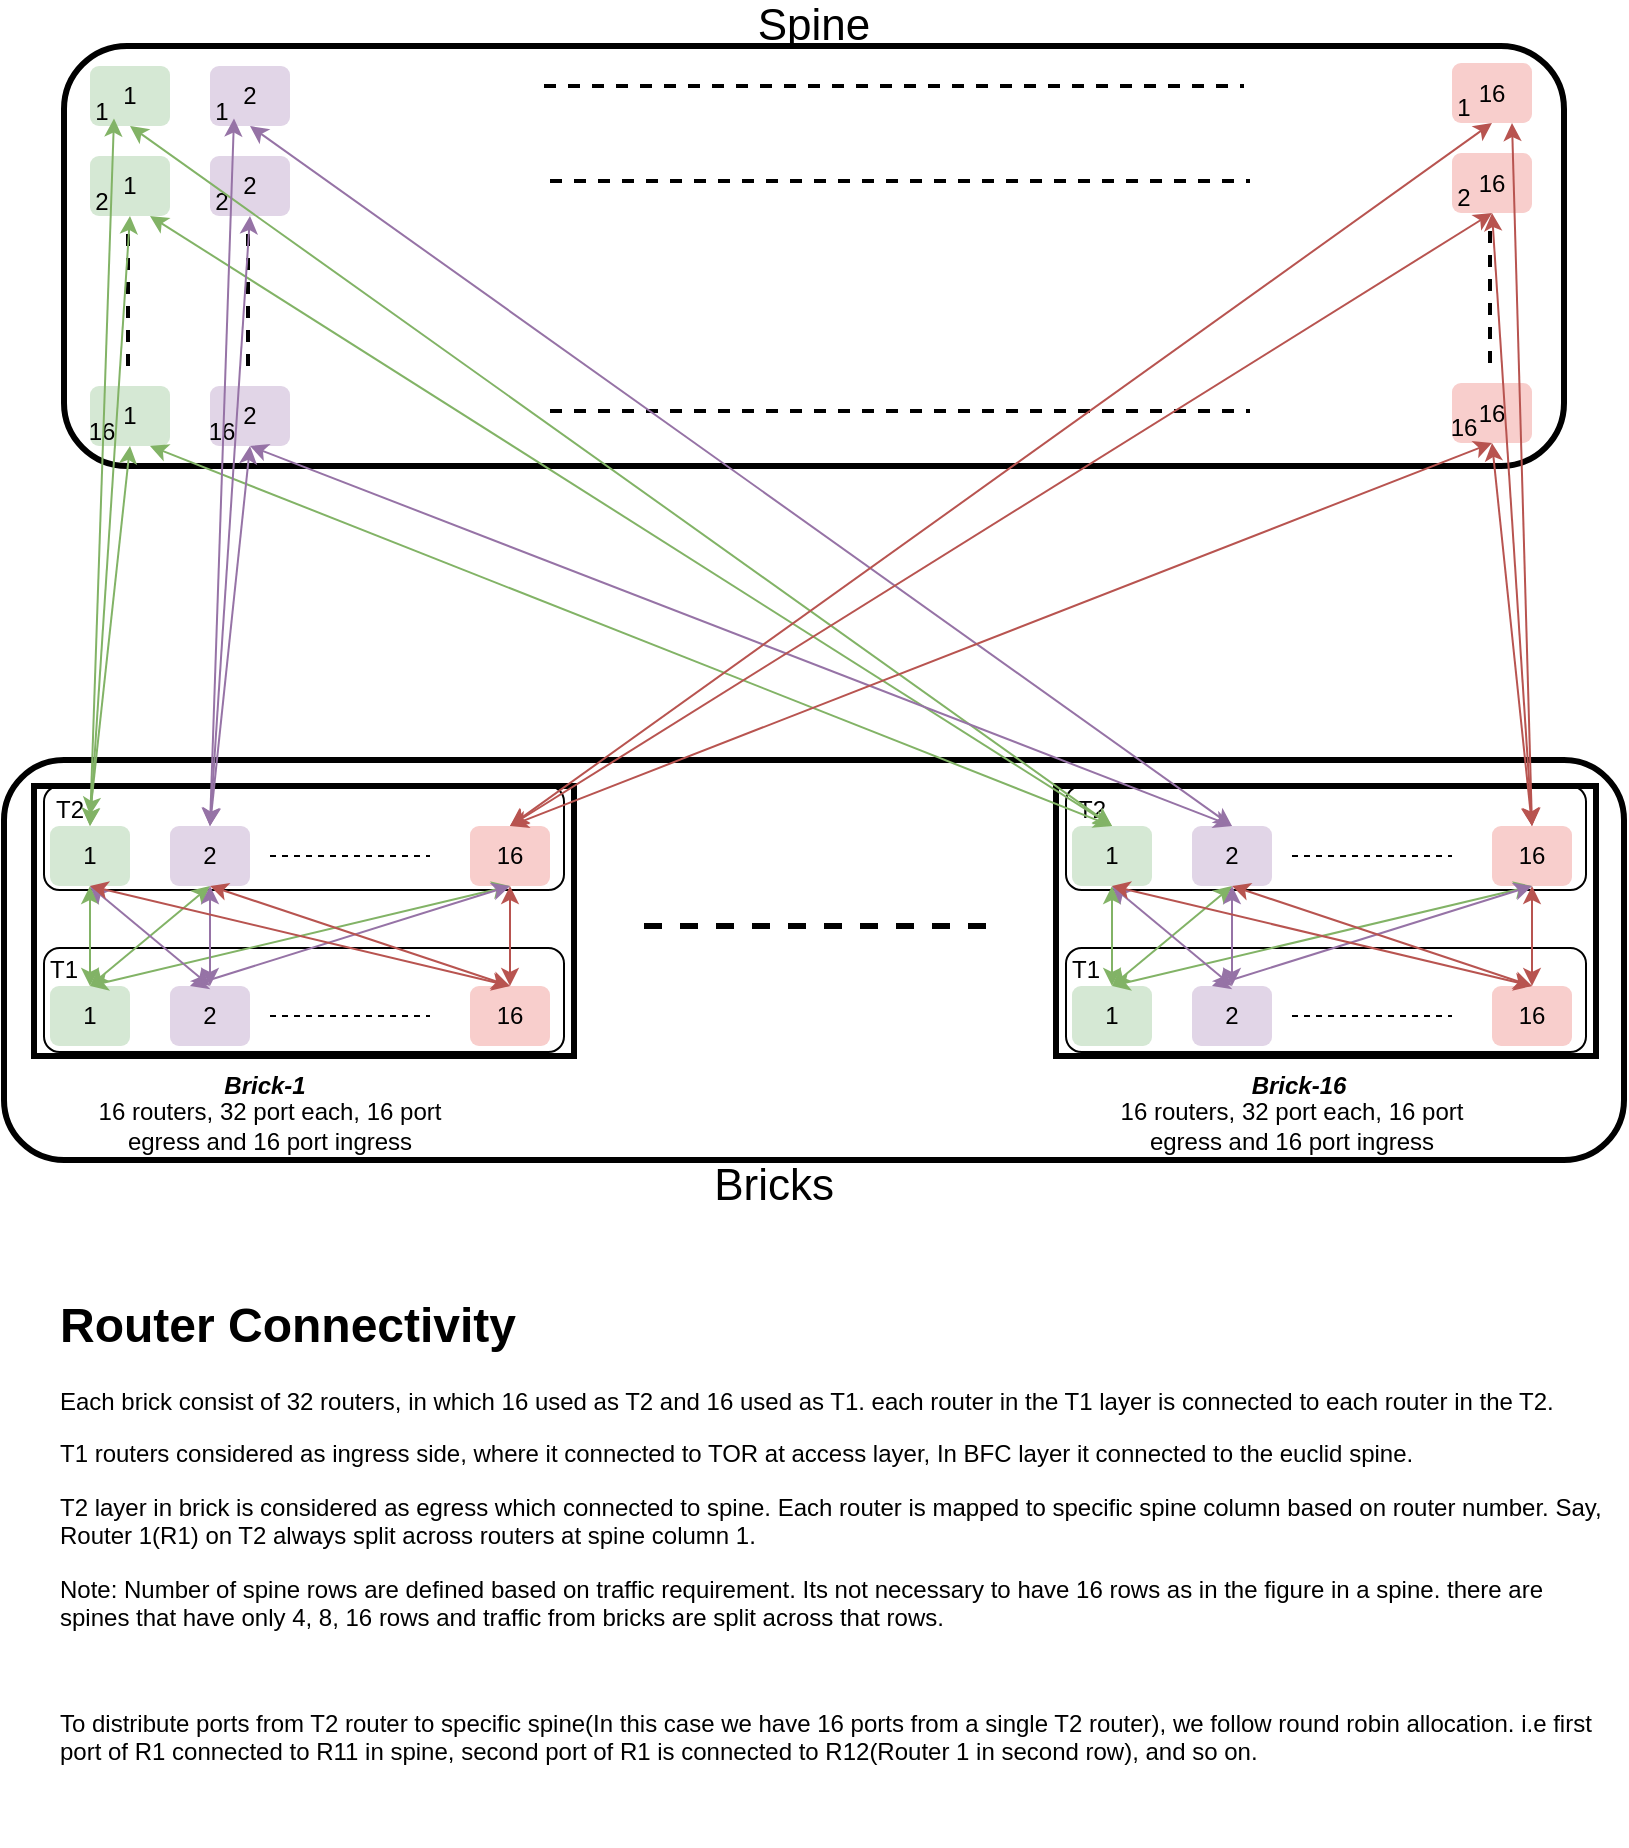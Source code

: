 <mxfile version="10.9.4" type="github"><diagram id="P7iSwA2dzzGxm8GqTdgv" name="Page-1"><mxGraphModel dx="1504" dy="995" grid="1" gridSize="10" guides="1" tooltips="1" connect="1" arrows="1" fold="1" page="1" pageScale="1" pageWidth="850" pageHeight="1100" math="0" shadow="0"><root><mxCell id="0"/><mxCell id="1" parent="0"/><mxCell id="_VhocyHLkFrIzSJGbspO-88" value="" style="rounded=1;whiteSpace=wrap;html=1;strokeColor=#000000;strokeWidth=3;" vertex="1" parent="1"><mxGeometry x="50" y="80" width="750" height="210" as="geometry"/></mxCell><mxCell id="SKOkv94eFpqHnuDHOWOV-81" value="" style="group" parent="1" vertex="1" connectable="0"><mxGeometry x="35" y="450" width="795" height="187" as="geometry"/></mxCell><mxCell id="SKOkv94eFpqHnuDHOWOV-73" value="" style="rounded=1;whiteSpace=wrap;html=1;strokeColor=#000000;strokeWidth=3;" parent="SKOkv94eFpqHnuDHOWOV-81" vertex="1"><mxGeometry x="-15" y="-13" width="810" height="200" as="geometry"/></mxCell><mxCell id="SKOkv94eFpqHnuDHOWOV-80" value="" style="rounded=1;whiteSpace=wrap;html=1;strokeColor=#000000;strokeWidth=1;align=left;" parent="SKOkv94eFpqHnuDHOWOV-81" vertex="1"><mxGeometry x="5" width="260" height="52" as="geometry"/></mxCell><mxCell id="SKOkv94eFpqHnuDHOWOV-79" value="" style="rounded=1;whiteSpace=wrap;html=1;strokeColor=#000000;strokeWidth=1;align=left;" parent="SKOkv94eFpqHnuDHOWOV-81" vertex="1"><mxGeometry x="5" y="81" width="260" height="52" as="geometry"/></mxCell><mxCell id="SKOkv94eFpqHnuDHOWOV-22" value="" style="group;strokeWidth=3;strokeColor=#000000;" parent="SKOkv94eFpqHnuDHOWOV-81" vertex="1" connectable="0"><mxGeometry width="270" height="135" as="geometry"/></mxCell><mxCell id="SKOkv94eFpqHnuDHOWOV-23" value="&lt;b&gt;&lt;i&gt;Brick-1&lt;/i&gt;&lt;/b&gt;" style="text;html=1;strokeColor=none;fillColor=none;align=center;verticalAlign=middle;whiteSpace=wrap;rounded=0;" parent="SKOkv94eFpqHnuDHOWOV-81" vertex="1"><mxGeometry x="93" y="140" width="45" height="20" as="geometry"/></mxCell><mxCell id="SKOkv94eFpqHnuDHOWOV-24" value="16 routers, 32 port each, 16 port egress and 16 port ingress" style="text;html=1;strokeColor=none;fillColor=none;align=center;verticalAlign=middle;whiteSpace=wrap;rounded=0;" parent="SKOkv94eFpqHnuDHOWOV-81" vertex="1"><mxGeometry x="28" y="160" width="180" height="20" as="geometry"/></mxCell><mxCell id="SKOkv94eFpqHnuDHOWOV-1" value="1" style="rounded=1;whiteSpace=wrap;html=1;fillColor=#d5e8d4;strokeColor=none;" parent="SKOkv94eFpqHnuDHOWOV-81" vertex="1"><mxGeometry x="8" y="20" width="40" height="30" as="geometry"/></mxCell><mxCell id="SKOkv94eFpqHnuDHOWOV-2" value="2" style="rounded=1;whiteSpace=wrap;html=1;fillColor=#e1d5e7;strokeColor=none;" parent="SKOkv94eFpqHnuDHOWOV-81" vertex="1"><mxGeometry x="68" y="20" width="40" height="30" as="geometry"/></mxCell><mxCell id="SKOkv94eFpqHnuDHOWOV-3" value="" style="endArrow=none;dashed=1;html=1;" parent="SKOkv94eFpqHnuDHOWOV-81" edge="1"><mxGeometry width="50" height="50" relative="1" as="geometry"><mxPoint x="118" y="35" as="sourcePoint"/><mxPoint x="198" y="35" as="targetPoint"/></mxGeometry></mxCell><mxCell id="SKOkv94eFpqHnuDHOWOV-4" value="16" style="rounded=1;whiteSpace=wrap;html=1;fillColor=#f8cecc;strokeColor=none;" parent="SKOkv94eFpqHnuDHOWOV-81" vertex="1"><mxGeometry x="218" y="20" width="40" height="30" as="geometry"/></mxCell><mxCell id="SKOkv94eFpqHnuDHOWOV-6" value="1" style="rounded=1;whiteSpace=wrap;html=1;fillColor=#d5e8d4;strokeColor=none;" parent="SKOkv94eFpqHnuDHOWOV-81" vertex="1"><mxGeometry x="8" y="100" width="40" height="30" as="geometry"/></mxCell><mxCell id="SKOkv94eFpqHnuDHOWOV-7" value="2" style="rounded=1;whiteSpace=wrap;html=1;fillColor=#e1d5e7;strokeColor=none;" parent="SKOkv94eFpqHnuDHOWOV-81" vertex="1"><mxGeometry x="68" y="100" width="40" height="30" as="geometry"/></mxCell><mxCell id="SKOkv94eFpqHnuDHOWOV-8" value="" style="endArrow=none;dashed=1;html=1;" parent="SKOkv94eFpqHnuDHOWOV-81" edge="1"><mxGeometry width="50" height="50" relative="1" as="geometry"><mxPoint x="118" y="115" as="sourcePoint"/><mxPoint x="198" y="115" as="targetPoint"/></mxGeometry></mxCell><mxCell id="SKOkv94eFpqHnuDHOWOV-9" value="16" style="rounded=1;whiteSpace=wrap;html=1;fillColor=#f8cecc;strokeColor=none;" parent="SKOkv94eFpqHnuDHOWOV-81" vertex="1"><mxGeometry x="218" y="100" width="40" height="30" as="geometry"/></mxCell><mxCell id="SKOkv94eFpqHnuDHOWOV-10" value="" style="endArrow=classic;startArrow=classic;html=1;exitX=0.5;exitY=0;exitDx=0;exitDy=0;entryX=0.5;entryY=1;entryDx=0;entryDy=0;fillColor=#d5e8d4;strokeColor=#82b366;" parent="SKOkv94eFpqHnuDHOWOV-81" source="SKOkv94eFpqHnuDHOWOV-6" target="SKOkv94eFpqHnuDHOWOV-1" edge="1"><mxGeometry width="50" height="50" relative="1" as="geometry"><mxPoint x="18" y="100" as="sourcePoint"/><mxPoint x="68" y="50" as="targetPoint"/></mxGeometry></mxCell><mxCell id="SKOkv94eFpqHnuDHOWOV-11" value="" style="endArrow=classic;startArrow=classic;html=1;exitX=0.5;exitY=0;exitDx=0;exitDy=0;entryX=0.5;entryY=1;entryDx=0;entryDy=0;fillColor=#d5e8d4;strokeColor=#82b366;" parent="SKOkv94eFpqHnuDHOWOV-81" source="SKOkv94eFpqHnuDHOWOV-6" target="SKOkv94eFpqHnuDHOWOV-2" edge="1"><mxGeometry width="50" height="50" relative="1" as="geometry"><mxPoint x="8" y="200" as="sourcePoint"/><mxPoint x="58" y="150" as="targetPoint"/></mxGeometry></mxCell><mxCell id="SKOkv94eFpqHnuDHOWOV-12" value="" style="endArrow=classic;startArrow=classic;html=1;exitX=0.5;exitY=0;exitDx=0;exitDy=0;entryX=0.5;entryY=1;entryDx=0;entryDy=0;fillColor=#d5e8d4;strokeColor=#82b366;" parent="SKOkv94eFpqHnuDHOWOV-81" source="SKOkv94eFpqHnuDHOWOV-6" target="SKOkv94eFpqHnuDHOWOV-4" edge="1"><mxGeometry width="50" height="50" relative="1" as="geometry"><mxPoint x="158" y="330" as="sourcePoint"/><mxPoint x="208" y="280" as="targetPoint"/></mxGeometry></mxCell><mxCell id="SKOkv94eFpqHnuDHOWOV-13" value="" style="endArrow=classic;startArrow=classic;html=1;exitX=0.5;exitY=0;exitDx=0;exitDy=0;fillColor=#e1d5e7;strokeColor=#9673a6;" parent="SKOkv94eFpqHnuDHOWOV-81" source="SKOkv94eFpqHnuDHOWOV-7" edge="1"><mxGeometry width="50" height="50" relative="1" as="geometry"><mxPoint x="168" y="300" as="sourcePoint"/><mxPoint x="28" y="50" as="targetPoint"/></mxGeometry></mxCell><mxCell id="SKOkv94eFpqHnuDHOWOV-16" value="" style="endArrow=classic;startArrow=classic;html=1;fillColor=#e1d5e7;strokeColor=#9673a6;entryX=0.5;entryY=1;entryDx=0;entryDy=0;" parent="SKOkv94eFpqHnuDHOWOV-81" target="SKOkv94eFpqHnuDHOWOV-2" edge="1"><mxGeometry width="50" height="50" relative="1" as="geometry"><mxPoint x="88" y="100" as="sourcePoint"/><mxPoint x="38" y="170" as="targetPoint"/></mxGeometry></mxCell><mxCell id="SKOkv94eFpqHnuDHOWOV-17" value="" style="endArrow=classic;startArrow=classic;html=1;exitX=0.5;exitY=1;exitDx=0;exitDy=0;fillColor=#e1d5e7;strokeColor=#9673a6;entryX=0.25;entryY=0;entryDx=0;entryDy=0;" parent="SKOkv94eFpqHnuDHOWOV-81" source="SKOkv94eFpqHnuDHOWOV-4" target="SKOkv94eFpqHnuDHOWOV-7" edge="1"><mxGeometry width="50" height="50" relative="1" as="geometry"><mxPoint x="108" y="120" as="sourcePoint"/><mxPoint x="48" y="70" as="targetPoint"/></mxGeometry></mxCell><mxCell id="SKOkv94eFpqHnuDHOWOV-18" value="" style="endArrow=classic;startArrow=classic;html=1;exitX=0.5;exitY=0;exitDx=0;exitDy=0;entryX=0.5;entryY=1;entryDx=0;entryDy=0;fillColor=#f8cecc;strokeColor=#b85450;" parent="SKOkv94eFpqHnuDHOWOV-81" source="SKOkv94eFpqHnuDHOWOV-9" target="SKOkv94eFpqHnuDHOWOV-1" edge="1"><mxGeometry width="50" height="50" relative="1" as="geometry"><mxPoint x="608" y="200" as="sourcePoint"/><mxPoint x="658" y="150" as="targetPoint"/></mxGeometry></mxCell><mxCell id="SKOkv94eFpqHnuDHOWOV-19" value="" style="endArrow=classic;startArrow=classic;html=1;exitX=0.5;exitY=0;exitDx=0;exitDy=0;entryX=0.5;entryY=1;entryDx=0;entryDy=0;fillColor=#f8cecc;strokeColor=#b85450;" parent="SKOkv94eFpqHnuDHOWOV-81" source="SKOkv94eFpqHnuDHOWOV-9" target="SKOkv94eFpqHnuDHOWOV-2" edge="1"><mxGeometry width="50" height="50" relative="1" as="geometry"><mxPoint x="248" y="110" as="sourcePoint"/><mxPoint x="38" y="60" as="targetPoint"/></mxGeometry></mxCell><mxCell id="SKOkv94eFpqHnuDHOWOV-20" value="" style="endArrow=classic;startArrow=classic;html=1;exitX=0.5;exitY=0;exitDx=0;exitDy=0;entryX=0.5;entryY=1;entryDx=0;entryDy=0;fillColor=#f8cecc;strokeColor=#b85450;" parent="SKOkv94eFpqHnuDHOWOV-81" source="SKOkv94eFpqHnuDHOWOV-9" target="SKOkv94eFpqHnuDHOWOV-4" edge="1"><mxGeometry width="50" height="50" relative="1" as="geometry"><mxPoint x="258" y="120" as="sourcePoint"/><mxPoint x="48" y="70" as="targetPoint"/></mxGeometry></mxCell><mxCell id="SKOkv94eFpqHnuDHOWOV-77" value="T1" style="text;html=1;strokeColor=none;fillColor=none;align=center;verticalAlign=middle;whiteSpace=wrap;rounded=0;" parent="SKOkv94eFpqHnuDHOWOV-81" vertex="1"><mxGeometry x="5" y="87" width="20" height="10" as="geometry"/></mxCell><mxCell id="SKOkv94eFpqHnuDHOWOV-78" value="T2" style="text;html=1;strokeColor=none;fillColor=none;align=center;verticalAlign=middle;whiteSpace=wrap;rounded=0;" parent="SKOkv94eFpqHnuDHOWOV-81" vertex="1"><mxGeometry x="8" y="7" width="20" height="10" as="geometry"/></mxCell><mxCell id="SKOkv94eFpqHnuDHOWOV-72" value="" style="endArrow=none;dashed=1;html=1;strokeWidth=3;" parent="1" edge="1"><mxGeometry width="50" height="50" relative="1" as="geometry"><mxPoint x="340" y="520" as="sourcePoint"/><mxPoint x="520" y="520" as="targetPoint"/></mxGeometry></mxCell><mxCell id="SKOkv94eFpqHnuDHOWOV-74" value="&lt;font style=&quot;font-size: 22px&quot;&gt;Bricks&lt;/font&gt;" style="text;html=1;strokeColor=none;fillColor=none;align=center;verticalAlign=middle;whiteSpace=wrap;rounded=0;" parent="1" vertex="1"><mxGeometry x="385" y="640" width="40" height="20" as="geometry"/></mxCell><mxCell id="SKOkv94eFpqHnuDHOWOV-82" value="" style="group" parent="1" vertex="1" connectable="0"><mxGeometry x="546" y="450" width="270" height="180" as="geometry"/></mxCell><mxCell id="SKOkv94eFpqHnuDHOWOV-83" value="" style="rounded=1;whiteSpace=wrap;html=1;strokeColor=#000000;strokeWidth=1;align=left;" parent="SKOkv94eFpqHnuDHOWOV-82" vertex="1"><mxGeometry x="5" width="260" height="52" as="geometry"/></mxCell><mxCell id="SKOkv94eFpqHnuDHOWOV-84" value="" style="rounded=1;whiteSpace=wrap;html=1;strokeColor=#000000;strokeWidth=1;align=left;" parent="SKOkv94eFpqHnuDHOWOV-82" vertex="1"><mxGeometry x="5" y="81" width="260" height="52" as="geometry"/></mxCell><mxCell id="SKOkv94eFpqHnuDHOWOV-85" value="" style="group;strokeWidth=3;strokeColor=#000000;" parent="SKOkv94eFpqHnuDHOWOV-82" vertex="1" connectable="0"><mxGeometry width="270" height="135" as="geometry"/></mxCell><mxCell id="SKOkv94eFpqHnuDHOWOV-86" value="&lt;b&gt;&lt;i&gt;Brick-16&lt;/i&gt;&lt;/b&gt;" style="text;html=1;strokeColor=none;fillColor=none;align=center;verticalAlign=middle;whiteSpace=wrap;rounded=0;" parent="SKOkv94eFpqHnuDHOWOV-82" vertex="1"><mxGeometry x="93" y="140" width="57" height="20" as="geometry"/></mxCell><mxCell id="SKOkv94eFpqHnuDHOWOV-87" value="16 routers, 32 port each, 16 port egress and 16 port ingress" style="text;html=1;strokeColor=none;fillColor=none;align=center;verticalAlign=middle;whiteSpace=wrap;rounded=0;" parent="SKOkv94eFpqHnuDHOWOV-82" vertex="1"><mxGeometry x="28" y="160" width="180" height="20" as="geometry"/></mxCell><mxCell id="SKOkv94eFpqHnuDHOWOV-88" value="1" style="rounded=1;whiteSpace=wrap;html=1;fillColor=#d5e8d4;strokeColor=none;" parent="SKOkv94eFpqHnuDHOWOV-82" vertex="1"><mxGeometry x="8" y="20" width="40" height="30" as="geometry"/></mxCell><mxCell id="SKOkv94eFpqHnuDHOWOV-89" value="2" style="rounded=1;whiteSpace=wrap;html=1;fillColor=#e1d5e7;strokeColor=none;" parent="SKOkv94eFpqHnuDHOWOV-82" vertex="1"><mxGeometry x="68" y="20" width="40" height="30" as="geometry"/></mxCell><mxCell id="SKOkv94eFpqHnuDHOWOV-90" value="" style="endArrow=none;dashed=1;html=1;" parent="SKOkv94eFpqHnuDHOWOV-82" edge="1"><mxGeometry width="50" height="50" relative="1" as="geometry"><mxPoint x="118" y="35" as="sourcePoint"/><mxPoint x="198" y="35" as="targetPoint"/></mxGeometry></mxCell><mxCell id="SKOkv94eFpqHnuDHOWOV-91" value="16" style="rounded=1;whiteSpace=wrap;html=1;fillColor=#f8cecc;strokeColor=none;" parent="SKOkv94eFpqHnuDHOWOV-82" vertex="1"><mxGeometry x="218" y="20" width="40" height="30" as="geometry"/></mxCell><mxCell id="SKOkv94eFpqHnuDHOWOV-92" value="1" style="rounded=1;whiteSpace=wrap;html=1;fillColor=#d5e8d4;strokeColor=none;" parent="SKOkv94eFpqHnuDHOWOV-82" vertex="1"><mxGeometry x="8" y="100" width="40" height="30" as="geometry"/></mxCell><mxCell id="SKOkv94eFpqHnuDHOWOV-93" value="2" style="rounded=1;whiteSpace=wrap;html=1;fillColor=#e1d5e7;strokeColor=none;" parent="SKOkv94eFpqHnuDHOWOV-82" vertex="1"><mxGeometry x="68" y="100" width="40" height="30" as="geometry"/></mxCell><mxCell id="SKOkv94eFpqHnuDHOWOV-94" value="" style="endArrow=none;dashed=1;html=1;" parent="SKOkv94eFpqHnuDHOWOV-82" edge="1"><mxGeometry width="50" height="50" relative="1" as="geometry"><mxPoint x="118" y="115" as="sourcePoint"/><mxPoint x="198" y="115" as="targetPoint"/></mxGeometry></mxCell><mxCell id="SKOkv94eFpqHnuDHOWOV-95" value="16" style="rounded=1;whiteSpace=wrap;html=1;fillColor=#f8cecc;strokeColor=none;" parent="SKOkv94eFpqHnuDHOWOV-82" vertex="1"><mxGeometry x="218" y="100" width="40" height="30" as="geometry"/></mxCell><mxCell id="SKOkv94eFpqHnuDHOWOV-96" value="" style="endArrow=classic;startArrow=classic;html=1;exitX=0.5;exitY=0;exitDx=0;exitDy=0;entryX=0.5;entryY=1;entryDx=0;entryDy=0;fillColor=#d5e8d4;strokeColor=#82b366;" parent="SKOkv94eFpqHnuDHOWOV-82" source="SKOkv94eFpqHnuDHOWOV-92" target="SKOkv94eFpqHnuDHOWOV-88" edge="1"><mxGeometry width="50" height="50" relative="1" as="geometry"><mxPoint x="18" y="100" as="sourcePoint"/><mxPoint x="68" y="50" as="targetPoint"/></mxGeometry></mxCell><mxCell id="SKOkv94eFpqHnuDHOWOV-97" value="" style="endArrow=classic;startArrow=classic;html=1;exitX=0.5;exitY=0;exitDx=0;exitDy=0;entryX=0.5;entryY=1;entryDx=0;entryDy=0;fillColor=#d5e8d4;strokeColor=#82b366;" parent="SKOkv94eFpqHnuDHOWOV-82" source="SKOkv94eFpqHnuDHOWOV-92" target="SKOkv94eFpqHnuDHOWOV-89" edge="1"><mxGeometry width="50" height="50" relative="1" as="geometry"><mxPoint x="8" y="200" as="sourcePoint"/><mxPoint x="58" y="150" as="targetPoint"/></mxGeometry></mxCell><mxCell id="SKOkv94eFpqHnuDHOWOV-98" value="" style="endArrow=classic;startArrow=classic;html=1;exitX=0.5;exitY=0;exitDx=0;exitDy=0;entryX=0.5;entryY=1;entryDx=0;entryDy=0;fillColor=#d5e8d4;strokeColor=#82b366;" parent="SKOkv94eFpqHnuDHOWOV-82" source="SKOkv94eFpqHnuDHOWOV-92" target="SKOkv94eFpqHnuDHOWOV-91" edge="1"><mxGeometry width="50" height="50" relative="1" as="geometry"><mxPoint x="158" y="330" as="sourcePoint"/><mxPoint x="208" y="280" as="targetPoint"/></mxGeometry></mxCell><mxCell id="SKOkv94eFpqHnuDHOWOV-99" value="" style="endArrow=classic;startArrow=classic;html=1;exitX=0.5;exitY=0;exitDx=0;exitDy=0;fillColor=#e1d5e7;strokeColor=#9673a6;" parent="SKOkv94eFpqHnuDHOWOV-82" source="SKOkv94eFpqHnuDHOWOV-93" edge="1"><mxGeometry width="50" height="50" relative="1" as="geometry"><mxPoint x="168" y="300" as="sourcePoint"/><mxPoint x="28" y="50" as="targetPoint"/></mxGeometry></mxCell><mxCell id="SKOkv94eFpqHnuDHOWOV-100" value="" style="endArrow=classic;startArrow=classic;html=1;fillColor=#e1d5e7;strokeColor=#9673a6;entryX=0.5;entryY=1;entryDx=0;entryDy=0;" parent="SKOkv94eFpqHnuDHOWOV-82" target="SKOkv94eFpqHnuDHOWOV-89" edge="1"><mxGeometry width="50" height="50" relative="1" as="geometry"><mxPoint x="88" y="100" as="sourcePoint"/><mxPoint x="38" y="170" as="targetPoint"/></mxGeometry></mxCell><mxCell id="SKOkv94eFpqHnuDHOWOV-101" value="" style="endArrow=classic;startArrow=classic;html=1;exitX=0.5;exitY=1;exitDx=0;exitDy=0;fillColor=#e1d5e7;strokeColor=#9673a6;entryX=0.25;entryY=0;entryDx=0;entryDy=0;" parent="SKOkv94eFpqHnuDHOWOV-82" source="SKOkv94eFpqHnuDHOWOV-91" target="SKOkv94eFpqHnuDHOWOV-93" edge="1"><mxGeometry width="50" height="50" relative="1" as="geometry"><mxPoint x="108" y="120" as="sourcePoint"/><mxPoint x="48" y="70" as="targetPoint"/></mxGeometry></mxCell><mxCell id="SKOkv94eFpqHnuDHOWOV-102" value="" style="endArrow=classic;startArrow=classic;html=1;exitX=0.5;exitY=0;exitDx=0;exitDy=0;entryX=0.5;entryY=1;entryDx=0;entryDy=0;fillColor=#f8cecc;strokeColor=#b85450;" parent="SKOkv94eFpqHnuDHOWOV-82" source="SKOkv94eFpqHnuDHOWOV-95" target="SKOkv94eFpqHnuDHOWOV-88" edge="1"><mxGeometry width="50" height="50" relative="1" as="geometry"><mxPoint x="608" y="200" as="sourcePoint"/><mxPoint x="658" y="150" as="targetPoint"/></mxGeometry></mxCell><mxCell id="SKOkv94eFpqHnuDHOWOV-103" value="" style="endArrow=classic;startArrow=classic;html=1;exitX=0.5;exitY=0;exitDx=0;exitDy=0;entryX=0.5;entryY=1;entryDx=0;entryDy=0;fillColor=#f8cecc;strokeColor=#b85450;" parent="SKOkv94eFpqHnuDHOWOV-82" source="SKOkv94eFpqHnuDHOWOV-95" target="SKOkv94eFpqHnuDHOWOV-89" edge="1"><mxGeometry width="50" height="50" relative="1" as="geometry"><mxPoint x="248" y="110" as="sourcePoint"/><mxPoint x="38" y="60" as="targetPoint"/></mxGeometry></mxCell><mxCell id="SKOkv94eFpqHnuDHOWOV-104" value="" style="endArrow=classic;startArrow=classic;html=1;exitX=0.5;exitY=0;exitDx=0;exitDy=0;entryX=0.5;entryY=1;entryDx=0;entryDy=0;fillColor=#f8cecc;strokeColor=#b85450;" parent="SKOkv94eFpqHnuDHOWOV-82" source="SKOkv94eFpqHnuDHOWOV-95" target="SKOkv94eFpqHnuDHOWOV-91" edge="1"><mxGeometry width="50" height="50" relative="1" as="geometry"><mxPoint x="258" y="120" as="sourcePoint"/><mxPoint x="48" y="70" as="targetPoint"/></mxGeometry></mxCell><mxCell id="SKOkv94eFpqHnuDHOWOV-105" value="T1" style="text;html=1;strokeColor=none;fillColor=none;align=center;verticalAlign=middle;whiteSpace=wrap;rounded=0;" parent="SKOkv94eFpqHnuDHOWOV-82" vertex="1"><mxGeometry x="5" y="87" width="20" height="10" as="geometry"/></mxCell><mxCell id="SKOkv94eFpqHnuDHOWOV-106" value="T2" style="text;html=1;strokeColor=none;fillColor=none;align=center;verticalAlign=middle;whiteSpace=wrap;rounded=0;" parent="SKOkv94eFpqHnuDHOWOV-82" vertex="1"><mxGeometry x="8" y="7" width="20" height="10" as="geometry"/></mxCell><mxCell id="_VhocyHLkFrIzSJGbspO-18" value="" style="group" vertex="1" connectable="0" parent="1"><mxGeometry x="63" y="90" width="40" height="190" as="geometry"/></mxCell><mxCell id="_VhocyHLkFrIzSJGbspO-1" value="1" style="rounded=1;whiteSpace=wrap;html=1;fillColor=#d5e8d4;strokeColor=none;" vertex="1" parent="_VhocyHLkFrIzSJGbspO-18"><mxGeometry width="40" height="30" as="geometry"/></mxCell><mxCell id="_VhocyHLkFrIzSJGbspO-2" value="1" style="rounded=1;whiteSpace=wrap;html=1;fillColor=#d5e8d4;strokeColor=none;" vertex="1" parent="_VhocyHLkFrIzSJGbspO-18"><mxGeometry y="45" width="40" height="30" as="geometry"/></mxCell><mxCell id="_VhocyHLkFrIzSJGbspO-3" value="" style="endArrow=none;dashed=1;html=1;strokeWidth=2;" edge="1" parent="_VhocyHLkFrIzSJGbspO-18"><mxGeometry width="50" height="50" relative="1" as="geometry"><mxPoint x="19" y="150" as="sourcePoint"/><mxPoint x="19" y="80" as="targetPoint"/></mxGeometry></mxCell><mxCell id="_VhocyHLkFrIzSJGbspO-4" value="1" style="rounded=1;whiteSpace=wrap;html=1;fillColor=#d5e8d4;strokeColor=none;" vertex="1" parent="_VhocyHLkFrIzSJGbspO-18"><mxGeometry y="160" width="40" height="30" as="geometry"/></mxCell><mxCell id="_VhocyHLkFrIzSJGbspO-5" value="1" style="text;html=1;strokeColor=none;fillColor=none;align=center;verticalAlign=middle;whiteSpace=wrap;rounded=0;" vertex="1" parent="_VhocyHLkFrIzSJGbspO-18"><mxGeometry y="15" width="12" height="15" as="geometry"/></mxCell><mxCell id="_VhocyHLkFrIzSJGbspO-7" value="2" style="text;html=1;strokeColor=none;fillColor=none;align=center;verticalAlign=middle;whiteSpace=wrap;rounded=0;" vertex="1" parent="_VhocyHLkFrIzSJGbspO-18"><mxGeometry y="60" width="12" height="15" as="geometry"/></mxCell><mxCell id="_VhocyHLkFrIzSJGbspO-8" value="16" style="text;html=1;strokeColor=none;fillColor=none;align=center;verticalAlign=middle;whiteSpace=wrap;rounded=0;" vertex="1" parent="_VhocyHLkFrIzSJGbspO-18"><mxGeometry y="175" width="12" height="15" as="geometry"/></mxCell><mxCell id="_VhocyHLkFrIzSJGbspO-27" value="" style="group" vertex="1" connectable="0" parent="1"><mxGeometry x="123" y="90" width="40" height="190" as="geometry"/></mxCell><mxCell id="_VhocyHLkFrIzSJGbspO-20" value="2" style="rounded=1;whiteSpace=wrap;html=1;fillColor=#e1d5e7;strokeColor=none;" vertex="1" parent="_VhocyHLkFrIzSJGbspO-27"><mxGeometry width="40" height="30" as="geometry"/></mxCell><mxCell id="_VhocyHLkFrIzSJGbspO-21" value="2" style="rounded=1;whiteSpace=wrap;html=1;fillColor=#e1d5e7;strokeColor=none;" vertex="1" parent="_VhocyHLkFrIzSJGbspO-27"><mxGeometry y="45" width="40" height="30" as="geometry"/></mxCell><mxCell id="_VhocyHLkFrIzSJGbspO-22" value="" style="endArrow=none;dashed=1;html=1;strokeWidth=2;" edge="1" parent="_VhocyHLkFrIzSJGbspO-27"><mxGeometry width="50" height="50" relative="1" as="geometry"><mxPoint x="19" y="150" as="sourcePoint"/><mxPoint x="19" y="80" as="targetPoint"/></mxGeometry></mxCell><mxCell id="_VhocyHLkFrIzSJGbspO-23" value="2" style="rounded=1;whiteSpace=wrap;html=1;fillColor=#e1d5e7;strokeColor=none;" vertex="1" parent="_VhocyHLkFrIzSJGbspO-27"><mxGeometry y="160" width="40" height="30" as="geometry"/></mxCell><mxCell id="_VhocyHLkFrIzSJGbspO-24" value="1" style="text;html=1;strokeColor=none;fillColor=none;align=center;verticalAlign=middle;whiteSpace=wrap;rounded=0;" vertex="1" parent="_VhocyHLkFrIzSJGbspO-27"><mxGeometry y="15" width="12" height="15" as="geometry"/></mxCell><mxCell id="_VhocyHLkFrIzSJGbspO-25" value="2" style="text;html=1;strokeColor=none;fillColor=none;align=center;verticalAlign=middle;whiteSpace=wrap;rounded=0;" vertex="1" parent="_VhocyHLkFrIzSJGbspO-27"><mxGeometry y="60" width="12" height="15" as="geometry"/></mxCell><mxCell id="_VhocyHLkFrIzSJGbspO-26" value="16" style="text;html=1;strokeColor=none;fillColor=none;align=center;verticalAlign=middle;whiteSpace=wrap;rounded=0;" vertex="1" parent="_VhocyHLkFrIzSJGbspO-27"><mxGeometry y="175" width="12" height="15" as="geometry"/></mxCell><mxCell id="_VhocyHLkFrIzSJGbspO-37" value="" style="endArrow=none;dashed=1;html=1;strokeWidth=2;" edge="1" parent="1"><mxGeometry width="50" height="50" relative="1" as="geometry"><mxPoint x="290" y="100" as="sourcePoint"/><mxPoint x="640" y="100" as="targetPoint"/></mxGeometry></mxCell><mxCell id="_VhocyHLkFrIzSJGbspO-38" value="" style="group" vertex="1" connectable="0" parent="1"><mxGeometry x="744" y="88.5" width="40" height="190" as="geometry"/></mxCell><mxCell id="_VhocyHLkFrIzSJGbspO-29" value="16" style="rounded=1;whiteSpace=wrap;html=1;fillColor=#f8cecc;strokeColor=none;" vertex="1" parent="_VhocyHLkFrIzSJGbspO-38"><mxGeometry width="40" height="30" as="geometry"/></mxCell><mxCell id="_VhocyHLkFrIzSJGbspO-30" value="16" style="rounded=1;whiteSpace=wrap;html=1;fillColor=#f8cecc;strokeColor=none;" vertex="1" parent="_VhocyHLkFrIzSJGbspO-38"><mxGeometry y="45" width="40" height="30" as="geometry"/></mxCell><mxCell id="_VhocyHLkFrIzSJGbspO-31" value="" style="endArrow=none;dashed=1;html=1;strokeWidth=2;" edge="1" parent="_VhocyHLkFrIzSJGbspO-38"><mxGeometry width="50" height="50" relative="1" as="geometry"><mxPoint x="19" y="150" as="sourcePoint"/><mxPoint x="19" y="80" as="targetPoint"/></mxGeometry></mxCell><mxCell id="_VhocyHLkFrIzSJGbspO-32" value="16" style="rounded=1;whiteSpace=wrap;html=1;fillColor=#f8cecc;strokeColor=none;" vertex="1" parent="_VhocyHLkFrIzSJGbspO-38"><mxGeometry y="160" width="40" height="30" as="geometry"/></mxCell><mxCell id="_VhocyHLkFrIzSJGbspO-33" value="1" style="text;html=1;strokeColor=none;fillColor=none;align=center;verticalAlign=middle;whiteSpace=wrap;rounded=0;" vertex="1" parent="_VhocyHLkFrIzSJGbspO-38"><mxGeometry y="15" width="12" height="15" as="geometry"/></mxCell><mxCell id="_VhocyHLkFrIzSJGbspO-34" value="2" style="text;html=1;strokeColor=none;fillColor=none;align=center;verticalAlign=middle;whiteSpace=wrap;rounded=0;" vertex="1" parent="_VhocyHLkFrIzSJGbspO-38"><mxGeometry y="60" width="12" height="15" as="geometry"/></mxCell><mxCell id="_VhocyHLkFrIzSJGbspO-35" value="16" style="text;html=1;strokeColor=none;fillColor=none;align=center;verticalAlign=middle;whiteSpace=wrap;rounded=0;" vertex="1" parent="_VhocyHLkFrIzSJGbspO-38"><mxGeometry y="175" width="12" height="15" as="geometry"/></mxCell><mxCell id="_VhocyHLkFrIzSJGbspO-39" value="" style="endArrow=none;dashed=1;html=1;strokeWidth=2;" edge="1" parent="1"><mxGeometry width="50" height="50" relative="1" as="geometry"><mxPoint x="293" y="147.5" as="sourcePoint"/><mxPoint x="643" y="147.5" as="targetPoint"/></mxGeometry></mxCell><mxCell id="_VhocyHLkFrIzSJGbspO-40" value="" style="endArrow=none;dashed=1;html=1;strokeWidth=2;" edge="1" parent="1"><mxGeometry width="50" height="50" relative="1" as="geometry"><mxPoint x="293" y="262.5" as="sourcePoint"/><mxPoint x="643" y="262.5" as="targetPoint"/></mxGeometry></mxCell><mxCell id="_VhocyHLkFrIzSJGbspO-43" value="" style="endArrow=classic;startArrow=classic;html=1;strokeWidth=1;fillColor=#d5e8d4;strokeColor=#82b366;entryX=0.5;entryY=0;entryDx=0;entryDy=0;exitX=1;exitY=0.75;exitDx=0;exitDy=0;" edge="1" parent="1" source="_VhocyHLkFrIzSJGbspO-5" target="SKOkv94eFpqHnuDHOWOV-1"><mxGeometry width="50" height="50" relative="1" as="geometry"><mxPoint x="20" y="750" as="sourcePoint"/><mxPoint x="70" y="700" as="targetPoint"/></mxGeometry></mxCell><mxCell id="_VhocyHLkFrIzSJGbspO-44" value="" style="endArrow=classic;startArrow=classic;html=1;strokeWidth=1;fillColor=#d5e8d4;strokeColor=#82b366;entryX=0.5;entryY=0;entryDx=0;entryDy=0;exitX=0.5;exitY=1;exitDx=0;exitDy=0;" edge="1" parent="1" source="_VhocyHLkFrIzSJGbspO-2" target="SKOkv94eFpqHnuDHOWOV-1"><mxGeometry width="50" height="50" relative="1" as="geometry"><mxPoint x="83" y="160" as="sourcePoint"/><mxPoint x="73" y="480" as="targetPoint"/></mxGeometry></mxCell><mxCell id="_VhocyHLkFrIzSJGbspO-45" value="" style="endArrow=classic;startArrow=classic;html=1;strokeWidth=1;fillColor=#d5e8d4;strokeColor=#82b366;entryX=1;entryY=0.75;entryDx=0;entryDy=0;exitX=0.5;exitY=1;exitDx=0;exitDy=0;" edge="1" parent="1" source="_VhocyHLkFrIzSJGbspO-4" target="SKOkv94eFpqHnuDHOWOV-78"><mxGeometry width="50" height="50" relative="1" as="geometry"><mxPoint x="83" y="280" as="sourcePoint"/><mxPoint x="83" y="490" as="targetPoint"/></mxGeometry></mxCell><mxCell id="_VhocyHLkFrIzSJGbspO-46" value="" style="endArrow=classic;startArrow=classic;html=1;strokeWidth=1;fillColor=#d5e8d4;strokeColor=#82b366;entryX=0.5;entryY=0;entryDx=0;entryDy=0;exitX=0.75;exitY=1;exitDx=0;exitDy=0;" edge="1" parent="1" source="_VhocyHLkFrIzSJGbspO-4" target="SKOkv94eFpqHnuDHOWOV-88"><mxGeometry width="50" height="50" relative="1" as="geometry"><mxPoint x="83" y="280" as="sourcePoint"/><mxPoint x="93" y="500" as="targetPoint"/></mxGeometry></mxCell><mxCell id="_VhocyHLkFrIzSJGbspO-47" value="" style="endArrow=classic;startArrow=classic;html=1;strokeWidth=1;fillColor=#d5e8d4;strokeColor=#82b366;entryX=0.5;entryY=0;entryDx=0;entryDy=0;exitX=0.75;exitY=1;exitDx=0;exitDy=0;" edge="1" parent="1" source="_VhocyHLkFrIzSJGbspO-2" target="SKOkv94eFpqHnuDHOWOV-88"><mxGeometry width="50" height="50" relative="1" as="geometry"><mxPoint x="115" y="156" as="sourcePoint"/><mxPoint x="103" y="510" as="targetPoint"/></mxGeometry></mxCell><mxCell id="_VhocyHLkFrIzSJGbspO-48" value="" style="endArrow=classic;startArrow=classic;html=1;strokeWidth=1;fillColor=#d5e8d4;strokeColor=#82b366;entryX=0.5;entryY=0;entryDx=0;entryDy=0;exitX=0.5;exitY=1;exitDx=0;exitDy=0;" edge="1" parent="1" source="_VhocyHLkFrIzSJGbspO-1" target="SKOkv94eFpqHnuDHOWOV-88"><mxGeometry width="50" height="50" relative="1" as="geometry"><mxPoint x="125" y="166" as="sourcePoint"/><mxPoint x="113" y="520" as="targetPoint"/></mxGeometry></mxCell><mxCell id="_VhocyHLkFrIzSJGbspO-49" value="" style="endArrow=classic;startArrow=classic;html=1;strokeWidth=1;fillColor=#e1d5e7;strokeColor=#9673a6;exitX=0.5;exitY=0;exitDx=0;exitDy=0;entryX=1;entryY=0.75;entryDx=0;entryDy=0;" edge="1" parent="1" source="SKOkv94eFpqHnuDHOWOV-2" target="_VhocyHLkFrIzSJGbspO-24"><mxGeometry width="50" height="50" relative="1" as="geometry"><mxPoint x="20" y="750" as="sourcePoint"/><mxPoint x="70" y="700" as="targetPoint"/></mxGeometry></mxCell><mxCell id="_VhocyHLkFrIzSJGbspO-50" value="" style="endArrow=classic;startArrow=classic;html=1;strokeWidth=1;fillColor=#e1d5e7;strokeColor=#9673a6;exitX=0.5;exitY=0;exitDx=0;exitDy=0;entryX=0.5;entryY=1;entryDx=0;entryDy=0;" edge="1" parent="1" source="SKOkv94eFpqHnuDHOWOV-2" target="_VhocyHLkFrIzSJGbspO-21"><mxGeometry width="50" height="50" relative="1" as="geometry"><mxPoint x="133" y="480" as="sourcePoint"/><mxPoint x="145" y="126" as="targetPoint"/></mxGeometry></mxCell><mxCell id="_VhocyHLkFrIzSJGbspO-51" value="" style="endArrow=classic;startArrow=classic;html=1;strokeWidth=1;fillColor=#e1d5e7;strokeColor=#9673a6;exitX=0.5;exitY=0;exitDx=0;exitDy=0;entryX=0.5;entryY=1;entryDx=0;entryDy=0;" edge="1" parent="1" source="SKOkv94eFpqHnuDHOWOV-2" target="_VhocyHLkFrIzSJGbspO-23"><mxGeometry width="50" height="50" relative="1" as="geometry"><mxPoint x="143" y="490" as="sourcePoint"/><mxPoint x="155" y="136" as="targetPoint"/></mxGeometry></mxCell><mxCell id="_VhocyHLkFrIzSJGbspO-53" value="" style="endArrow=classic;startArrow=classic;html=1;strokeWidth=1;fillColor=#e1d5e7;strokeColor=#9673a6;exitX=0.5;exitY=0;exitDx=0;exitDy=0;entryX=0.5;entryY=1;entryDx=0;entryDy=0;" edge="1" parent="1" source="SKOkv94eFpqHnuDHOWOV-89" target="_VhocyHLkFrIzSJGbspO-23"><mxGeometry width="50" height="50" relative="1" as="geometry"><mxPoint x="153" y="500" as="sourcePoint"/><mxPoint x="165" y="146" as="targetPoint"/></mxGeometry></mxCell><mxCell id="_VhocyHLkFrIzSJGbspO-55" value="" style="endArrow=classic;startArrow=classic;html=1;strokeWidth=1;fillColor=#e1d5e7;strokeColor=#9673a6;exitX=0.5;exitY=0;exitDx=0;exitDy=0;entryX=0.5;entryY=1;entryDx=0;entryDy=0;" edge="1" parent="1" source="SKOkv94eFpqHnuDHOWOV-89" target="_VhocyHLkFrIzSJGbspO-20"><mxGeometry width="50" height="50" relative="1" as="geometry"><mxPoint x="173" y="520" as="sourcePoint"/><mxPoint x="185" y="166" as="targetPoint"/></mxGeometry></mxCell><mxCell id="_VhocyHLkFrIzSJGbspO-56" value="" style="endArrow=classic;startArrow=classic;html=1;strokeWidth=1;exitX=0.5;exitY=0;exitDx=0;exitDy=0;entryX=0.5;entryY=1;entryDx=0;entryDy=0;fillColor=#f8cecc;strokeColor=#b85450;" edge="1" parent="1" source="SKOkv94eFpqHnuDHOWOV-4" target="_VhocyHLkFrIzSJGbspO-29"><mxGeometry width="50" height="50" relative="1" as="geometry"><mxPoint x="20" y="750" as="sourcePoint"/><mxPoint x="70" y="700" as="targetPoint"/></mxGeometry></mxCell><mxCell id="_VhocyHLkFrIzSJGbspO-57" value="" style="endArrow=classic;startArrow=classic;html=1;strokeWidth=1;exitX=0.5;exitY=0;exitDx=0;exitDy=0;entryX=0.5;entryY=1;entryDx=0;entryDy=0;fillColor=#f8cecc;strokeColor=#b85450;" edge="1" parent="1" source="SKOkv94eFpqHnuDHOWOV-4" target="_VhocyHLkFrIzSJGbspO-30"><mxGeometry width="50" height="50" relative="1" as="geometry"><mxPoint x="283" y="480" as="sourcePoint"/><mxPoint x="774" y="129" as="targetPoint"/></mxGeometry></mxCell><mxCell id="_VhocyHLkFrIzSJGbspO-58" value="" style="endArrow=classic;startArrow=classic;html=1;strokeWidth=1;exitX=0.5;exitY=0;exitDx=0;exitDy=0;entryX=0.5;entryY=1;entryDx=0;entryDy=0;fillColor=#f8cecc;strokeColor=#b85450;" edge="1" parent="1" source="SKOkv94eFpqHnuDHOWOV-4" target="_VhocyHLkFrIzSJGbspO-32"><mxGeometry width="50" height="50" relative="1" as="geometry"><mxPoint x="293" y="490" as="sourcePoint"/><mxPoint x="784" y="139" as="targetPoint"/></mxGeometry></mxCell><mxCell id="_VhocyHLkFrIzSJGbspO-59" value="" style="endArrow=classic;startArrow=classic;html=1;strokeWidth=1;exitX=0.5;exitY=0;exitDx=0;exitDy=0;entryX=0.75;entryY=1;entryDx=0;entryDy=0;fillColor=#f8cecc;strokeColor=#b85450;" edge="1" parent="1" source="SKOkv94eFpqHnuDHOWOV-91" target="_VhocyHLkFrIzSJGbspO-29"><mxGeometry width="50" height="50" relative="1" as="geometry"><mxPoint x="303" y="500" as="sourcePoint"/><mxPoint x="794" y="149" as="targetPoint"/></mxGeometry></mxCell><mxCell id="_VhocyHLkFrIzSJGbspO-60" value="" style="endArrow=classic;startArrow=classic;html=1;strokeWidth=1;exitX=0.5;exitY=0;exitDx=0;exitDy=0;entryX=0.5;entryY=1;entryDx=0;entryDy=0;fillColor=#f8cecc;strokeColor=#b85450;" edge="1" parent="1" source="SKOkv94eFpqHnuDHOWOV-91" target="_VhocyHLkFrIzSJGbspO-30"><mxGeometry width="50" height="50" relative="1" as="geometry"><mxPoint x="313" y="510" as="sourcePoint"/><mxPoint x="804" y="159" as="targetPoint"/></mxGeometry></mxCell><mxCell id="_VhocyHLkFrIzSJGbspO-61" value="" style="endArrow=classic;startArrow=classic;html=1;strokeWidth=1;exitX=0.5;exitY=0;exitDx=0;exitDy=0;entryX=0.5;entryY=1;entryDx=0;entryDy=0;fillColor=#f8cecc;strokeColor=#b85450;" edge="1" parent="1" source="SKOkv94eFpqHnuDHOWOV-91" target="_VhocyHLkFrIzSJGbspO-32"><mxGeometry width="50" height="50" relative="1" as="geometry"><mxPoint x="323" y="520" as="sourcePoint"/><mxPoint x="814" y="169" as="targetPoint"/></mxGeometry></mxCell><mxCell id="_VhocyHLkFrIzSJGbspO-90" value="&lt;font style=&quot;font-size: 22px&quot;&gt;Spine&lt;/font&gt;" style="text;html=1;strokeColor=none;fillColor=none;align=center;verticalAlign=middle;whiteSpace=wrap;rounded=0;" vertex="1" parent="1"><mxGeometry x="405" y="60" width="40" height="20" as="geometry"/></mxCell><mxCell id="_VhocyHLkFrIzSJGbspO-91" value="&lt;h1&gt;Router Connectivity&lt;/h1&gt;&lt;p&gt;Each brick consist of 32 routers, in which 16 used as T2 and 16 used as T1. each router in the T1 layer is connected to each router in the T2.&amp;nbsp;&lt;/p&gt;&lt;p&gt;T1 routers considered as&lt;span&gt;&amp;nbsp;ingress side, where it connected to TOR at access layer,&amp;nbsp;&lt;/span&gt;&lt;span&gt;In BFC layer it connected to the euclid spine.&lt;/span&gt;&lt;/p&gt;&lt;p&gt;&lt;span&gt;T2 layer in brick is considered as egress which connected to spine. Each router is mapped to specific spine column based on router number. Say, Router 1(R1) on T2 always split across routers at spine column 1.&amp;nbsp;&lt;/span&gt;&lt;/p&gt;&lt;p&gt;&lt;span&gt;Note: Number of spine rows are defined based on traffic requirement. Its not necessary to have 16 rows as in the figure in a spine. there are spines that have only 4, 8, 16 rows and traffic from bricks are split across that rows.&lt;/span&gt;&lt;/p&gt;&lt;p&gt;&lt;span&gt;&lt;br&gt;&lt;/span&gt;&lt;/p&gt;&lt;p&gt;To distribute ports from T2 router to specific spine(In this case we have 16 ports from a single T2 router), we follow round robin allocation. i.e first port of R1 connected to R11 in spine, second port of R1 is connected to R12(Router 1 in second row), and so on.&lt;/p&gt;&lt;p&gt;&lt;span&gt;&lt;br&gt;&lt;/span&gt;&lt;/p&gt;&lt;p&gt;&lt;br&gt;&lt;/p&gt;" style="text;html=1;strokeColor=none;fillColor=none;spacing=5;spacingTop=-20;whiteSpace=wrap;overflow=hidden;rounded=0;" vertex="1" parent="1"><mxGeometry x="43" y="700" width="787" height="280" as="geometry"/></mxCell></root></mxGraphModel></diagram></mxfile>